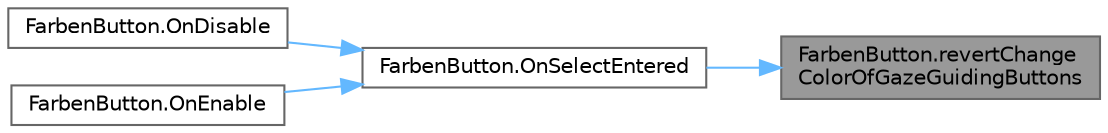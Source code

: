 digraph "FarbenButton.revertChangeColorOfGazeGuidingButtons"
{
 // LATEX_PDF_SIZE
  bgcolor="transparent";
  edge [fontname=Helvetica,fontsize=10,labelfontname=Helvetica,labelfontsize=10];
  node [fontname=Helvetica,fontsize=10,shape=box,height=0.2,width=0.4];
  rankdir="RL";
  Node1 [id="Node000001",label="FarbenButton.revertChange\lColorOfGazeGuidingButtons",height=0.2,width=0.4,color="gray40", fillcolor="grey60", style="filled", fontcolor="black",tooltip="This method reverts the colour scheme of the GazeGuidingButtons in the scene to the original colour s..."];
  Node1 -> Node2 [id="edge4_Node000001_Node000002",dir="back",color="steelblue1",style="solid",tooltip=" "];
  Node2 [id="Node000002",label="FarbenButton.OnSelectEntered",height=0.2,width=0.4,color="grey40", fillcolor="white", style="filled",URL="$class_farben_button.html#a7c96bd41c1aa046cae6a1f6a9676cc26",tooltip="This method is called when an interactor enters the object and toggles colour blind mode."];
  Node2 -> Node3 [id="edge5_Node000002_Node000003",dir="back",color="steelblue1",style="solid",tooltip=" "];
  Node3 [id="Node000003",label="FarbenButton.OnDisable",height=0.2,width=0.4,color="grey40", fillcolor="white", style="filled",URL="$class_farben_button.html#a6f09f8d9c180e8a4f12d89239030a546",tooltip="This method is called when the object is disabled and removes event listeners for the selectEntered a..."];
  Node2 -> Node4 [id="edge6_Node000002_Node000004",dir="back",color="steelblue1",style="solid",tooltip=" "];
  Node4 [id="Node000004",label="FarbenButton.OnEnable",height=0.2,width=0.4,color="grey40", fillcolor="white", style="filled",URL="$class_farben_button.html#aa37908487de96a74086ef69c30e8edf3",tooltip="This method is called when the object is enabled and adds event listeners for the selectEntered and s..."];
}
